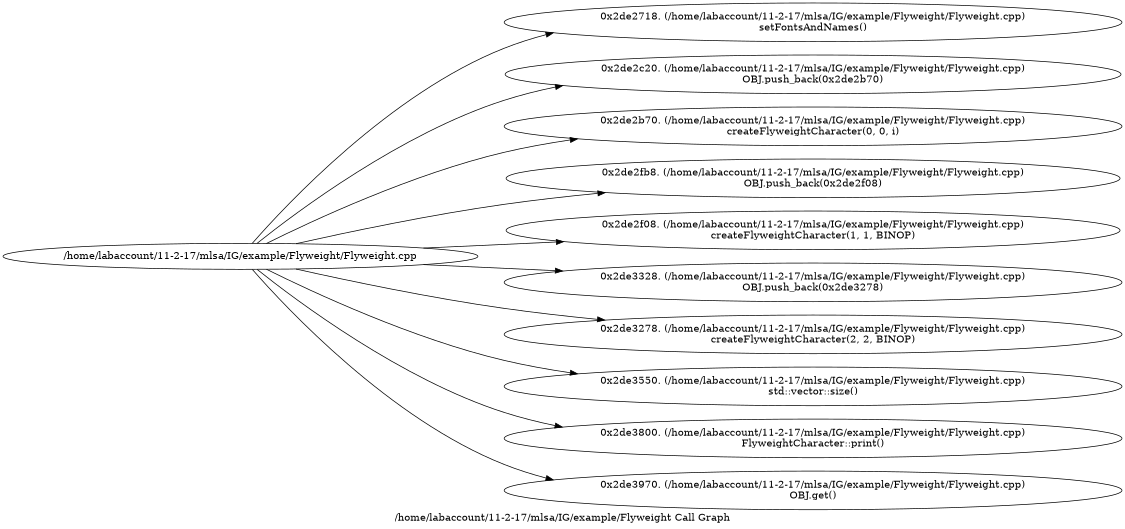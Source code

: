 digraph "/home/labaccount/11-2-17/mlsa/IG/example/Flyweight Call Graph" {
	graph [dpi=300
		rankdir=LR
		size="7.5, 10"
		label="/home/labaccount/11-2-17/mlsa/IG/example/Flyweight Call Graph"
	];

	Node0x130375828 [shape=oval, label="/home/labaccount/11-2-17/mlsa/IG/example/Flyweight/Flyweight.cpp"];
	Node0x824666132 [shape=oval, label="0x2de2718. (/home/labaccount/11-2-17/mlsa/IG/example/Flyweight/Flyweight.cpp)\nsetFontsAndNames()"];
	Node0x130375828 -> Node0x824666132;
	Node0x432509013 [shape=oval, label="0x2de2c20. (/home/labaccount/11-2-17/mlsa/IG/example/Flyweight/Flyweight.cpp)\nOBJ.push_back(0x2de2b70)"];
	Node0x130375828 -> Node0x432509013;
	Node0x161083104 [shape=oval, label="0x2de2b70. (/home/labaccount/11-2-17/mlsa/IG/example/Flyweight/Flyweight.cpp)\ncreateFlyweightCharacter(0, 0, i)"];
	Node0x130375828 -> Node0x161083104;
	Node0x410146759 [shape=oval, label="0x2de2fb8. (/home/labaccount/11-2-17/mlsa/IG/example/Flyweight/Flyweight.cpp)\nOBJ.push_back(0x2de2f08)"];
	Node0x130375828 -> Node0x410146759;
	Node0x865027591 [shape=oval, label="0x2de2f08. (/home/labaccount/11-2-17/mlsa/IG/example/Flyweight/Flyweight.cpp)\ncreateFlyweightCharacter(1, 1, BINOP)"];
	Node0x130375828 -> Node0x865027591;
	Node0x141097065 [shape=oval, label="0x2de3328. (/home/labaccount/11-2-17/mlsa/IG/example/Flyweight/Flyweight.cpp)\nOBJ.push_back(0x2de3278)"];
	Node0x130375828 -> Node0x141097065;
	Node0x735005333 [shape=oval, label="0x2de3278. (/home/labaccount/11-2-17/mlsa/IG/example/Flyweight/Flyweight.cpp)\ncreateFlyweightCharacter(2, 2, BINOP)"];
	Node0x130375828 -> Node0x735005333;
	Node0x649991036 [shape=oval, label="0x2de3550. (/home/labaccount/11-2-17/mlsa/IG/example/Flyweight/Flyweight.cpp)\nstd::vector::size()"];
	Node0x130375828 -> Node0x649991036;
	Node0x667009936 [shape=oval, label="0x2de3800. (/home/labaccount/11-2-17/mlsa/IG/example/Flyweight/Flyweight.cpp)\nFlyweightCharacter::print()"];
	Node0x130375828 -> Node0x667009936;
	Node0x609199824 [shape=oval, label="0x2de3970. (/home/labaccount/11-2-17/mlsa/IG/example/Flyweight/Flyweight.cpp)\nOBJ.get()"];
	Node0x130375828 -> Node0x609199824;
}